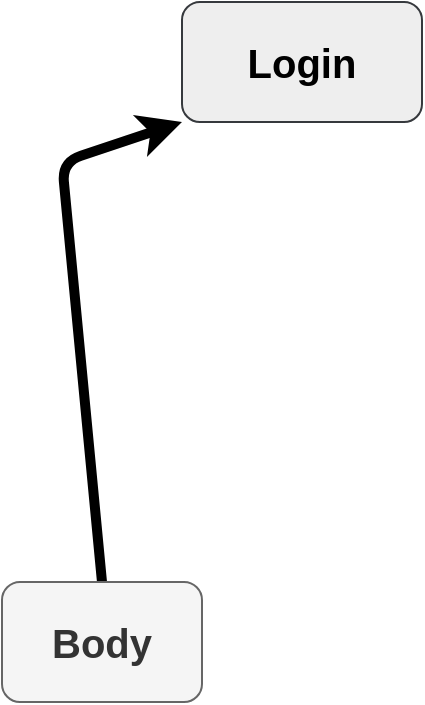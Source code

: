 <mxfile>
    <diagram id="cQqGCz0Udzr0iPqm3WBw" name="Page-1">
        <mxGraphModel dx="1927" dy="1156" grid="1" gridSize="10" guides="1" tooltips="1" connect="1" arrows="1" fold="1" page="1" pageScale="1" pageWidth="1920" pageHeight="1200" background="#ffffff" math="0" shadow="0">
            <root>
                <mxCell id="0"/>
                <mxCell id="1" parent="0"/>
                <mxCell id="6" style="edgeStyle=none;html=1;exitX=0.5;exitY=0;exitDx=0;exitDy=0;entryX=0;entryY=1;entryDx=0;entryDy=0;strokeColor=#000000;strokeWidth=5;fontSize=20;fontColor=#000000;entryPerimeter=0;" edge="1" parent="1" source="2" target="3">
                    <mxGeometry relative="1" as="geometry">
                        <Array as="points">
                            <mxPoint x="100" y="360"/>
                        </Array>
                    </mxGeometry>
                </mxCell>
                <mxCell id="2" value="&lt;b&gt;&lt;font style=&quot;font-size: 20px;&quot;&gt;Body&lt;/font&gt;&lt;/b&gt;" style="rounded=1;whiteSpace=wrap;html=1;align=center;fillColor=#f5f5f5;fontColor=#333333;strokeColor=#666666;" vertex="1" parent="1">
                    <mxGeometry x="70" y="570" width="100" height="60" as="geometry"/>
                </mxCell>
                <mxCell id="3" value="&lt;font color=&quot;#000000&quot;&gt;&lt;b&gt;Login&lt;/b&gt;&lt;/font&gt;" style="rounded=1;whiteSpace=wrap;html=1;fontSize=20;fillColor=#eeeeee;strokeColor=#36393d;" vertex="1" parent="1">
                    <mxGeometry x="160" y="280" width="120" height="60" as="geometry"/>
                </mxCell>
            </root>
        </mxGraphModel>
    </diagram>
</mxfile>